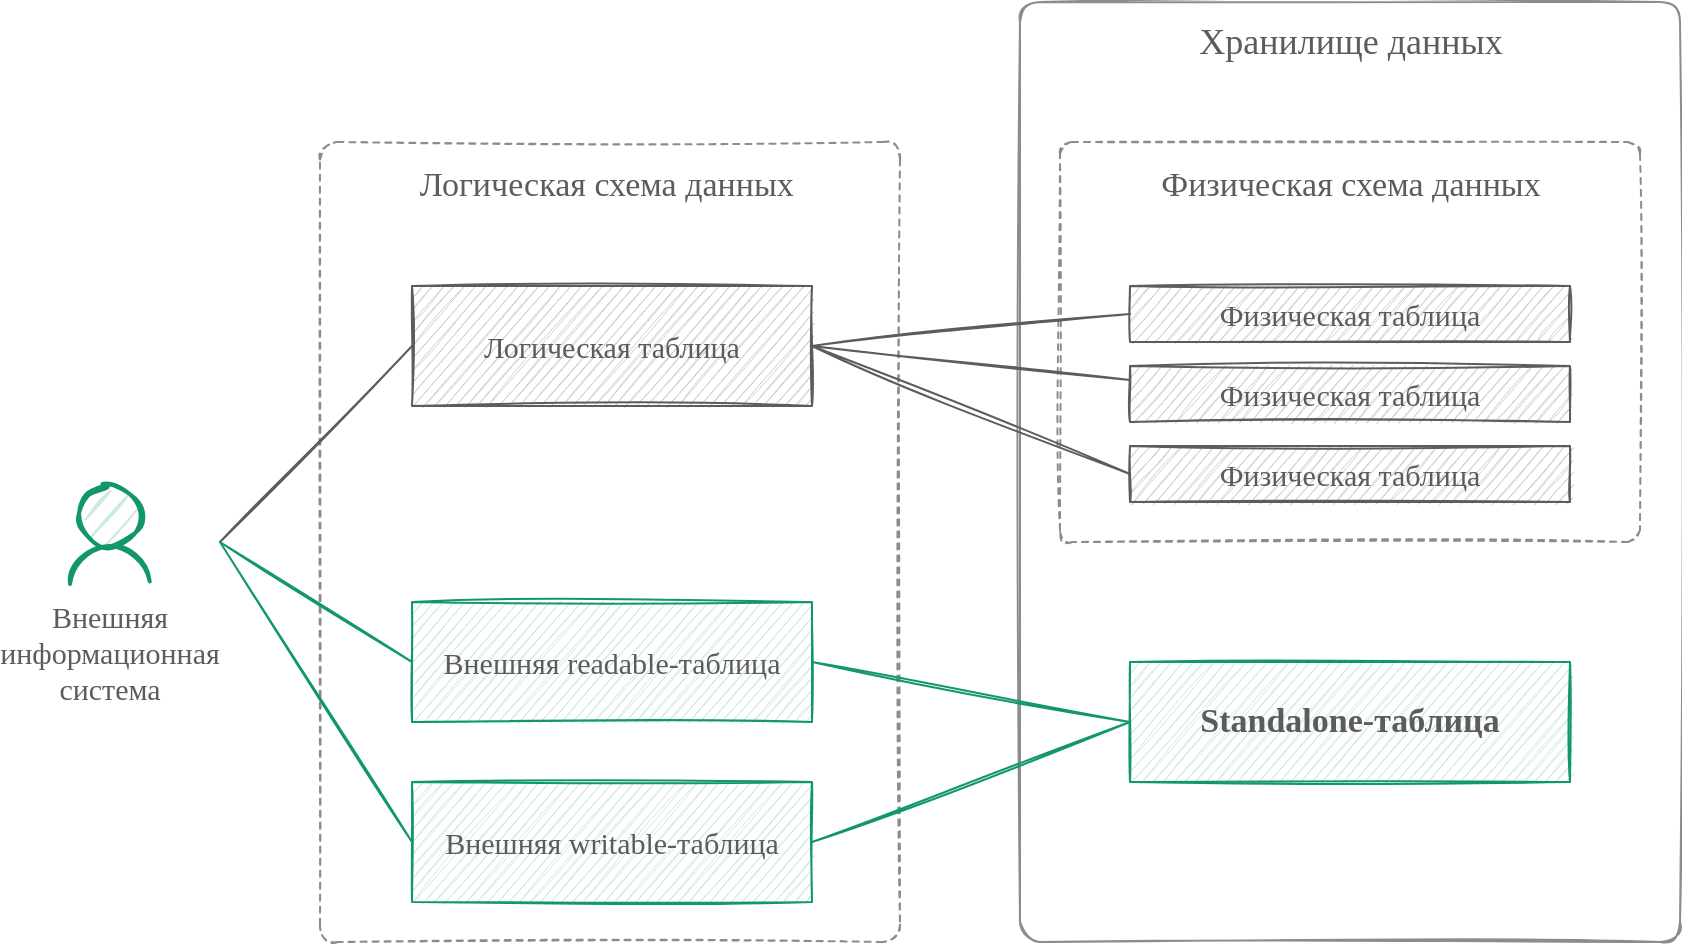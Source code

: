 <mxfile version="17.4.0" type="device"><diagram id="WGWoTHwlhfKSMpkeU1vp" name="Page-1"><mxGraphModel dx="1626" dy="4864" grid="1" gridSize="10" guides="1" tooltips="1" connect="1" arrows="1" fold="1" page="1" pageScale="1" pageWidth="880" pageHeight="490" math="0" shadow="0"><root><mxCell id="vYyAP3Egd_kPR2dAHM2U-0"/><mxCell id="vYyAP3Egd_kPR2dAHM2U-1" parent="vYyAP3Egd_kPR2dAHM2U-0"/><mxCell id="vYyAP3Egd_kPR2dAHM2U-2" value="" style="rounded=1;whiteSpace=wrap;html=1;fillColor=none;arcSize=3;strokeColor=#5C5C5C;dashed=1;shadow=0;sketch=1;opacity=70;" parent="vYyAP3Egd_kPR2dAHM2U-1" vertex="1"><mxGeometry x="560" y="-3840" width="290" height="200" as="geometry"/></mxCell><mxCell id="vYyAP3Egd_kPR2dAHM2U-3" value="" style="rounded=1;whiteSpace=wrap;html=1;fillColor=none;arcSize=3;strokeColor=#5C5C5C;shadow=0;sketch=1;opacity=70;" parent="vYyAP3Egd_kPR2dAHM2U-1" vertex="1"><mxGeometry x="540" y="-3910" width="330" height="470" as="geometry"/></mxCell><mxCell id="vYyAP3Egd_kPR2dAHM2U-4" value="" style="rounded=1;whiteSpace=wrap;html=1;fillColor=none;arcSize=3;strokeColor=#5C5C5C;dashed=1;shadow=0;sketch=1;opacity=70;" parent="vYyAP3Egd_kPR2dAHM2U-1" vertex="1"><mxGeometry x="190" y="-3840" width="290" height="400" as="geometry"/></mxCell><mxCell id="vYyAP3Egd_kPR2dAHM2U-5" value="&lt;font color=&quot;#5c5c5c&quot; style=&quot;font-size: 15px&quot;&gt;&lt;span style=&quot;font-size: 15px&quot;&gt;Логическая&amp;nbsp;таблица&lt;/span&gt;&lt;/font&gt;" style="rounded=0;whiteSpace=wrap;html=1;fontStyle=0;sketch=1;fontFamily=Comic Sans MS;strokeColor=#5C5C5C;fillColor=#CFCFCF;fontSize=15;" parent="vYyAP3Egd_kPR2dAHM2U-1" vertex="1"><mxGeometry x="236" y="-3768" width="200" height="60" as="geometry"/></mxCell><mxCell id="vYyAP3Egd_kPR2dAHM2U-6" value="&lt;font color=&quot;#5c5c5c&quot; style=&quot;font-size: 15px;&quot;&gt;&lt;span style=&quot;font-size: 15px;&quot;&gt;Физическая таблица&lt;/span&gt;&lt;/font&gt;" style="rounded=0;whiteSpace=wrap;html=1;fontStyle=0;sketch=1;fontFamily=Comic Sans MS;strokeColor=#5C5C5C;fillColor=#CFCFCF;fontSize=15;" parent="vYyAP3Egd_kPR2dAHM2U-1" vertex="1"><mxGeometry x="595" y="-3768" width="220" height="28" as="geometry"/></mxCell><mxCell id="vYyAP3Egd_kPR2dAHM2U-7" value="" style="group;fontStyle=1;fontFamily=Comic Sans MS;sketch=1;" parent="vYyAP3Egd_kPR2dAHM2U-1" vertex="1" connectable="0"><mxGeometry x="65" y="-3668" width="40" height="70" as="geometry"/></mxCell><mxCell id="vYyAP3Egd_kPR2dAHM2U-8" value="" style="ellipse;whiteSpace=wrap;html=1;rounded=0;strokeWidth=2;sketch=1;fontFamily=Comic Sans MS;strokeColor=#12976B;fillColor=#CCEBD8;" parent="vYyAP3Egd_kPR2dAHM2U-7" vertex="1"><mxGeometry x="5" width="30" height="30" as="geometry"/></mxCell><mxCell id="vYyAP3Egd_kPR2dAHM2U-9" value="" style="verticalLabelPosition=bottom;verticalAlign=top;html=1;shape=mxgraph.basic.arc;startAngle=0.758;endAngle=0.232;rounded=0;strokeWidth=2;sketch=1;fontFamily=Comic Sans MS;strokeColor=#12976B;" parent="vYyAP3Egd_kPR2dAHM2U-7" vertex="1"><mxGeometry y="30" width="40" height="40" as="geometry"/></mxCell><mxCell id="vYyAP3Egd_kPR2dAHM2U-10" value="&lt;font color=&quot;#5c5c5c&quot; style=&quot;font-size: 15px;&quot;&gt;&lt;span style=&quot;font-size: 15px;&quot;&gt;Внешняя информационная система&lt;/span&gt;&lt;/font&gt;" style="text;whiteSpace=wrap;html=1;fontStyle=0;align=center;fontFamily=Comic Sans MS;sketch=1;fontSize=15;" parent="vYyAP3Egd_kPR2dAHM2U-1" vertex="1"><mxGeometry x="30" y="-3618" width="110" height="49" as="geometry"/></mxCell><mxCell id="vYyAP3Egd_kPR2dAHM2U-11" value="" style="endArrow=none;html=1;shadow=0;fontFamily=Comic Sans MS;fontSize=11;sketch=1;strokeColor=#5C5C5C;entryX=0;entryY=0.5;entryDx=0;entryDy=0;exitX=1;exitY=0.5;exitDx=0;exitDy=0;startArrow=none;startFill=0;endFill=0;" parent="vYyAP3Egd_kPR2dAHM2U-1" source="vYyAP3Egd_kPR2dAHM2U-5" target="vYyAP3Egd_kPR2dAHM2U-6" edge="1"><mxGeometry width="50" height="50" relative="1" as="geometry"><mxPoint x="546" y="-3730" as="sourcePoint"/><mxPoint x="306" y="-3720" as="targetPoint"/></mxGeometry></mxCell><mxCell id="vYyAP3Egd_kPR2dAHM2U-12" value="&lt;font color=&quot;#5c5c5c&quot; face=&quot;Comic Sans MS&quot; style=&quot;font-size: 17px;&quot;&gt;&lt;span style=&quot;font-size: 17px;&quot;&gt;Логическая схема данных&amp;nbsp;&lt;/span&gt;&lt;/font&gt;" style="text;html=1;strokeColor=none;fillColor=none;align=center;verticalAlign=middle;whiteSpace=wrap;rounded=0;fontSize=17;fontStyle=0" parent="vYyAP3Egd_kPR2dAHM2U-1" vertex="1"><mxGeometry x="194.75" y="-3828" width="280.5" height="20" as="geometry"/></mxCell><mxCell id="vYyAP3Egd_kPR2dAHM2U-13" value="&lt;font color=&quot;#5c5c5c&quot; face=&quot;Comic Sans MS&quot; size=&quot;1&quot;&gt;&lt;span style=&quot;font-size: 18px&quot;&gt;Хранилище данных&lt;/span&gt;&lt;/font&gt;" style="text;html=1;strokeColor=none;fillColor=none;align=center;verticalAlign=middle;whiteSpace=wrap;rounded=0;fontStyle=0" parent="vYyAP3Egd_kPR2dAHM2U-1" vertex="1"><mxGeometry x="591.5" y="-3900" width="227" height="20" as="geometry"/></mxCell><mxCell id="vYyAP3Egd_kPR2dAHM2U-14" value="&lt;span style=&quot;color: rgb(92, 92, 92); font-size: 15px;&quot;&gt;Внешняя writable-таблица&lt;/span&gt;" style="rounded=0;whiteSpace=wrap;html=1;fontStyle=0;sketch=1;fontFamily=Comic Sans MS;strokeColor=#12976B;fillColor=#CCEBD8;fontSize=15;" parent="vYyAP3Egd_kPR2dAHM2U-1" vertex="1"><mxGeometry x="236" y="-3520" width="200" height="60" as="geometry"/></mxCell><mxCell id="vYyAP3Egd_kPR2dAHM2U-15" value="&lt;font color=&quot;#5c5c5c&quot; style=&quot;font-size: 15px;&quot;&gt;&lt;span style=&quot;font-size: 15px;&quot;&gt;Внешняя readable-таблица&lt;/span&gt;&lt;/font&gt;" style="rounded=0;whiteSpace=wrap;html=1;fontStyle=0;sketch=1;fontFamily=Comic Sans MS;strokeColor=#12976B;fillColor=#CCEBD8;fontSize=15;" parent="vYyAP3Egd_kPR2dAHM2U-1" vertex="1"><mxGeometry x="236" y="-3610" width="200" height="60" as="geometry"/></mxCell><mxCell id="vYyAP3Egd_kPR2dAHM2U-16" value="" style="endArrow=none;html=1;shadow=0;fontFamily=Comic Sans MS;fontSize=11;sketch=1;strokeColor=#5C5C5C;entryX=0;entryY=0.25;entryDx=0;entryDy=0;exitX=1;exitY=0.5;exitDx=0;exitDy=0;startArrow=none;startFill=0;endFill=0;" parent="vYyAP3Egd_kPR2dAHM2U-1" source="vYyAP3Egd_kPR2dAHM2U-5" target="vYyAP3Egd_kPR2dAHM2U-24" edge="1"><mxGeometry width="50" height="50" relative="1" as="geometry"><mxPoint x="436" y="-3649" as="sourcePoint"/><mxPoint x="568" y="-3683.5" as="targetPoint"/></mxGeometry></mxCell><mxCell id="vYyAP3Egd_kPR2dAHM2U-17" value="&lt;font color=&quot;#5c5c5c&quot; style=&quot;font-size: 17px;&quot;&gt;&lt;span style=&quot;font-size: 17px;&quot;&gt;&lt;b style=&quot;font-size: 17px;&quot;&gt;Standalone-таблица&lt;/b&gt;&lt;/span&gt;&lt;/font&gt;" style="rounded=0;whiteSpace=wrap;html=1;fontStyle=0;sketch=1;fontFamily=Comic Sans MS;strokeColor=#12976B;fillColor=#CCEBD8;fontSize=17;" parent="vYyAP3Egd_kPR2dAHM2U-1" vertex="1"><mxGeometry x="595" y="-3580" width="220" height="60" as="geometry"/></mxCell><mxCell id="vYyAP3Egd_kPR2dAHM2U-18" value="" style="endArrow=none;html=1;shadow=0;fontFamily=Comic Sans MS;fontSize=11;sketch=1;strokeColor=#12976B;entryX=0;entryY=0.5;entryDx=0;entryDy=0;exitX=1;exitY=0.5;exitDx=0;exitDy=0;startArrow=none;startFill=0;endFill=0;" parent="vYyAP3Egd_kPR2dAHM2U-1" source="vYyAP3Egd_kPR2dAHM2U-15" target="vYyAP3Egd_kPR2dAHM2U-17" edge="1"><mxGeometry width="50" height="50" relative="1" as="geometry"><mxPoint x="446" y="-3639" as="sourcePoint"/><mxPoint x="558" y="-3559" as="targetPoint"/></mxGeometry></mxCell><mxCell id="vYyAP3Egd_kPR2dAHM2U-19" value="" style="endArrow=none;html=1;shadow=0;fontFamily=Comic Sans MS;fontSize=11;sketch=1;strokeColor=#12976B;exitX=1;exitY=0.5;exitDx=0;exitDy=0;startArrow=none;startFill=0;endFill=0;entryX=0;entryY=0.5;entryDx=0;entryDy=0;" parent="vYyAP3Egd_kPR2dAHM2U-1" source="vYyAP3Egd_kPR2dAHM2U-14" target="vYyAP3Egd_kPR2dAHM2U-17" edge="1"><mxGeometry width="50" height="50" relative="1" as="geometry"><mxPoint x="446" y="-3549" as="sourcePoint"/><mxPoint x="568" y="-3549" as="targetPoint"/></mxGeometry></mxCell><mxCell id="vYyAP3Egd_kPR2dAHM2U-20" style="edgeStyle=orthogonalEdgeStyle;rounded=0;orthogonalLoop=1;jettySize=auto;html=1;exitX=0.5;exitY=1;exitDx=0;exitDy=0;startArrow=none;startFill=0;" parent="vYyAP3Egd_kPR2dAHM2U-1" source="vYyAP3Egd_kPR2dAHM2U-13" target="vYyAP3Egd_kPR2dAHM2U-13" edge="1"><mxGeometry relative="1" as="geometry"/></mxCell><mxCell id="vYyAP3Egd_kPR2dAHM2U-21" value="" style="endArrow=none;html=1;shadow=0;fontFamily=Comic Sans MS;fontSize=11;sketch=1;strokeColor=#5C5C5C;entryX=0;entryY=0.5;entryDx=0;entryDy=0;startArrow=none;startFill=0;endFill=0;" parent="vYyAP3Egd_kPR2dAHM2U-1" target="vYyAP3Egd_kPR2dAHM2U-5" edge="1"><mxGeometry width="50" height="50" relative="1" as="geometry"><mxPoint x="140" y="-3640" as="sourcePoint"/><mxPoint x="568" y="-3683.5" as="targetPoint"/></mxGeometry></mxCell><mxCell id="vYyAP3Egd_kPR2dAHM2U-22" value="" style="endArrow=none;html=1;shadow=0;fontFamily=Comic Sans MS;fontSize=11;sketch=1;strokeColor=#12976B;entryX=0;entryY=0.5;entryDx=0;entryDy=0;startArrow=none;startFill=0;endFill=0;" parent="vYyAP3Egd_kPR2dAHM2U-1" target="vYyAP3Egd_kPR2dAHM2U-15" edge="1"><mxGeometry width="50" height="50" relative="1" as="geometry"><mxPoint x="140" y="-3640" as="sourcePoint"/><mxPoint x="588" y="-3663.5" as="targetPoint"/></mxGeometry></mxCell><mxCell id="vYyAP3Egd_kPR2dAHM2U-23" value="" style="endArrow=none;html=1;shadow=0;fontFamily=Comic Sans MS;fontSize=11;sketch=1;strokeColor=#12976B;exitX=0;exitY=0.5;exitDx=0;exitDy=0;startArrow=none;startFill=0;endFill=0;" parent="vYyAP3Egd_kPR2dAHM2U-1" source="vYyAP3Egd_kPR2dAHM2U-14" edge="1"><mxGeometry width="50" height="50" relative="1" as="geometry"><mxPoint x="476" y="-3609" as="sourcePoint"/><mxPoint x="140" y="-3640" as="targetPoint"/></mxGeometry></mxCell><mxCell id="vYyAP3Egd_kPR2dAHM2U-24" value="&lt;font color=&quot;#5c5c5c&quot; style=&quot;font-size: 15px;&quot;&gt;&lt;span style=&quot;font-size: 15px;&quot;&gt;Физическая таблица&lt;/span&gt;&lt;/font&gt;" style="rounded=0;whiteSpace=wrap;html=1;fontStyle=0;sketch=1;fontFamily=Comic Sans MS;strokeColor=#5C5C5C;fillColor=#CFCFCF;fontSize=15;" parent="vYyAP3Egd_kPR2dAHM2U-1" vertex="1"><mxGeometry x="595" y="-3728" width="220" height="28" as="geometry"/></mxCell><mxCell id="vYyAP3Egd_kPR2dAHM2U-25" value="&lt;font color=&quot;#5c5c5c&quot; style=&quot;font-size: 15px;&quot;&gt;&lt;span style=&quot;font-size: 15px;&quot;&gt;Физическая таблица&lt;/span&gt;&lt;/font&gt;" style="rounded=0;whiteSpace=wrap;html=1;fontStyle=0;sketch=1;fontFamily=Comic Sans MS;strokeColor=#5C5C5C;fillColor=#CFCFCF;fontSize=15;" parent="vYyAP3Egd_kPR2dAHM2U-1" vertex="1"><mxGeometry x="595" y="-3688" width="220" height="28" as="geometry"/></mxCell><mxCell id="vYyAP3Egd_kPR2dAHM2U-26" value="" style="endArrow=none;html=1;shadow=0;fontFamily=Comic Sans MS;fontSize=11;sketch=1;strokeColor=#5C5C5C;entryX=0;entryY=0.5;entryDx=0;entryDy=0;startArrow=none;startFill=0;endFill=0;exitX=1;exitY=0.5;exitDx=0;exitDy=0;" parent="vYyAP3Egd_kPR2dAHM2U-1" source="vYyAP3Egd_kPR2dAHM2U-5" target="vYyAP3Egd_kPR2dAHM2U-25" edge="1"><mxGeometry width="50" height="50" relative="1" as="geometry"><mxPoint x="440" y="-3740" as="sourcePoint"/><mxPoint x="568" y="-3711" as="targetPoint"/></mxGeometry></mxCell><mxCell id="vYyAP3Egd_kPR2dAHM2U-27" value="&lt;font color=&quot;#5c5c5c&quot; face=&quot;Comic Sans MS&quot; style=&quot;font-size: 17px;&quot;&gt;&lt;span style=&quot;font-size: 17px;&quot;&gt;Физическая схема данных&lt;/span&gt;&lt;/font&gt;" style="text;html=1;strokeColor=none;fillColor=none;align=center;verticalAlign=middle;whiteSpace=wrap;rounded=0;fontSize=17;fontStyle=0" parent="vYyAP3Egd_kPR2dAHM2U-1" vertex="1"><mxGeometry x="569.75" y="-3828" width="270.5" height="20" as="geometry"/></mxCell></root></mxGraphModel></diagram></mxfile>
